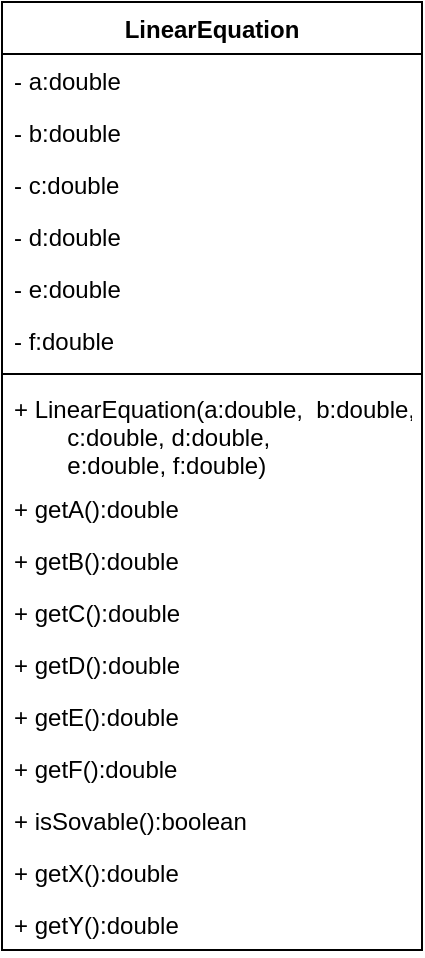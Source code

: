 <mxfile version="13.5.1" type="device"><diagram id="Dc90yUVuDhVa87qzhm9z" name="Page-1"><mxGraphModel dx="446" dy="741" grid="1" gridSize="10" guides="1" tooltips="1" connect="1" arrows="1" fold="1" page="1" pageScale="1" pageWidth="827" pageHeight="1169" math="0" shadow="0"><root><mxCell id="0"/><mxCell id="1" parent="0"/><mxCell id="lkYajzNmAYjHgpvyLF0V-1" value="LinearEquation" style="swimlane;fontStyle=1;align=center;verticalAlign=top;childLayout=stackLayout;horizontal=1;startSize=26;horizontalStack=0;resizeParent=1;resizeParentMax=0;resizeLast=0;collapsible=1;marginBottom=0;" vertex="1" parent="1"><mxGeometry x="10" y="200" width="210" height="474" as="geometry"/></mxCell><mxCell id="lkYajzNmAYjHgpvyLF0V-6" value="- a:double" style="text;strokeColor=none;fillColor=none;align=left;verticalAlign=top;spacingLeft=4;spacingRight=4;overflow=hidden;rotatable=0;points=[[0,0.5],[1,0.5]];portConstraint=eastwest;" vertex="1" parent="lkYajzNmAYjHgpvyLF0V-1"><mxGeometry y="26" width="210" height="26" as="geometry"/></mxCell><mxCell id="lkYajzNmAYjHgpvyLF0V-7" value="- b:double" style="text;strokeColor=none;fillColor=none;align=left;verticalAlign=top;spacingLeft=4;spacingRight=4;overflow=hidden;rotatable=0;points=[[0,0.5],[1,0.5]];portConstraint=eastwest;" vertex="1" parent="lkYajzNmAYjHgpvyLF0V-1"><mxGeometry y="52" width="210" height="26" as="geometry"/></mxCell><mxCell id="lkYajzNmAYjHgpvyLF0V-8" value="- c:double" style="text;strokeColor=none;fillColor=none;align=left;verticalAlign=top;spacingLeft=4;spacingRight=4;overflow=hidden;rotatable=0;points=[[0,0.5],[1,0.5]];portConstraint=eastwest;" vertex="1" parent="lkYajzNmAYjHgpvyLF0V-1"><mxGeometry y="78" width="210" height="26" as="geometry"/></mxCell><mxCell id="lkYajzNmAYjHgpvyLF0V-9" value="- d:double" style="text;strokeColor=none;fillColor=none;align=left;verticalAlign=top;spacingLeft=4;spacingRight=4;overflow=hidden;rotatable=0;points=[[0,0.5],[1,0.5]];portConstraint=eastwest;" vertex="1" parent="lkYajzNmAYjHgpvyLF0V-1"><mxGeometry y="104" width="210" height="26" as="geometry"/></mxCell><mxCell id="lkYajzNmAYjHgpvyLF0V-11" value="- e:double" style="text;strokeColor=none;fillColor=none;align=left;verticalAlign=top;spacingLeft=4;spacingRight=4;overflow=hidden;rotatable=0;points=[[0,0.5],[1,0.5]];portConstraint=eastwest;" vertex="1" parent="lkYajzNmAYjHgpvyLF0V-1"><mxGeometry y="130" width="210" height="26" as="geometry"/></mxCell><mxCell id="lkYajzNmAYjHgpvyLF0V-10" value="- f:double" style="text;strokeColor=none;fillColor=none;align=left;verticalAlign=top;spacingLeft=4;spacingRight=4;overflow=hidden;rotatable=0;points=[[0,0.5],[1,0.5]];portConstraint=eastwest;" vertex="1" parent="lkYajzNmAYjHgpvyLF0V-1"><mxGeometry y="156" width="210" height="26" as="geometry"/></mxCell><mxCell id="lkYajzNmAYjHgpvyLF0V-3" value="" style="line;strokeWidth=1;fillColor=none;align=left;verticalAlign=middle;spacingTop=-1;spacingLeft=3;spacingRight=3;rotatable=0;labelPosition=right;points=[];portConstraint=eastwest;" vertex="1" parent="lkYajzNmAYjHgpvyLF0V-1"><mxGeometry y="182" width="210" height="8" as="geometry"/></mxCell><mxCell id="lkYajzNmAYjHgpvyLF0V-4" value="+ LinearEquation(a:double,  b:double, &#10;        c:double, d:double, &#10;        e:double, f:double)" style="text;strokeColor=none;fillColor=none;align=left;verticalAlign=top;spacingLeft=4;spacingRight=4;overflow=hidden;rotatable=0;points=[[0,0.5],[1,0.5]];portConstraint=eastwest;" vertex="1" parent="lkYajzNmAYjHgpvyLF0V-1"><mxGeometry y="190" width="210" height="50" as="geometry"/></mxCell><mxCell id="lkYajzNmAYjHgpvyLF0V-12" value="+ getA():double" style="text;strokeColor=none;fillColor=none;align=left;verticalAlign=top;spacingLeft=4;spacingRight=4;overflow=hidden;rotatable=0;points=[[0,0.5],[1,0.5]];portConstraint=eastwest;" vertex="1" parent="lkYajzNmAYjHgpvyLF0V-1"><mxGeometry y="240" width="210" height="26" as="geometry"/></mxCell><mxCell id="lkYajzNmAYjHgpvyLF0V-13" value="+ getB():double" style="text;strokeColor=none;fillColor=none;align=left;verticalAlign=top;spacingLeft=4;spacingRight=4;overflow=hidden;rotatable=0;points=[[0,0.5],[1,0.5]];portConstraint=eastwest;" vertex="1" parent="lkYajzNmAYjHgpvyLF0V-1"><mxGeometry y="266" width="210" height="26" as="geometry"/></mxCell><mxCell id="lkYajzNmAYjHgpvyLF0V-14" value="+ getC():double" style="text;strokeColor=none;fillColor=none;align=left;verticalAlign=top;spacingLeft=4;spacingRight=4;overflow=hidden;rotatable=0;points=[[0,0.5],[1,0.5]];portConstraint=eastwest;" vertex="1" parent="lkYajzNmAYjHgpvyLF0V-1"><mxGeometry y="292" width="210" height="26" as="geometry"/></mxCell><mxCell id="lkYajzNmAYjHgpvyLF0V-15" value="+ getD():double" style="text;strokeColor=none;fillColor=none;align=left;verticalAlign=top;spacingLeft=4;spacingRight=4;overflow=hidden;rotatable=0;points=[[0,0.5],[1,0.5]];portConstraint=eastwest;" vertex="1" parent="lkYajzNmAYjHgpvyLF0V-1"><mxGeometry y="318" width="210" height="26" as="geometry"/></mxCell><mxCell id="lkYajzNmAYjHgpvyLF0V-16" value="+ getE():double" style="text;strokeColor=none;fillColor=none;align=left;verticalAlign=top;spacingLeft=4;spacingRight=4;overflow=hidden;rotatable=0;points=[[0,0.5],[1,0.5]];portConstraint=eastwest;" vertex="1" parent="lkYajzNmAYjHgpvyLF0V-1"><mxGeometry y="344" width="210" height="26" as="geometry"/></mxCell><mxCell id="lkYajzNmAYjHgpvyLF0V-17" value="+ getF():double" style="text;strokeColor=none;fillColor=none;align=left;verticalAlign=top;spacingLeft=4;spacingRight=4;overflow=hidden;rotatable=0;points=[[0,0.5],[1,0.5]];portConstraint=eastwest;" vertex="1" parent="lkYajzNmAYjHgpvyLF0V-1"><mxGeometry y="370" width="210" height="26" as="geometry"/></mxCell><mxCell id="lkYajzNmAYjHgpvyLF0V-18" value="+ isSovable():boolean" style="text;strokeColor=none;fillColor=none;align=left;verticalAlign=top;spacingLeft=4;spacingRight=4;overflow=hidden;rotatable=0;points=[[0,0.5],[1,0.5]];portConstraint=eastwest;" vertex="1" parent="lkYajzNmAYjHgpvyLF0V-1"><mxGeometry y="396" width="210" height="26" as="geometry"/></mxCell><mxCell id="lkYajzNmAYjHgpvyLF0V-19" value="+ getX():double" style="text;strokeColor=none;fillColor=none;align=left;verticalAlign=top;spacingLeft=4;spacingRight=4;overflow=hidden;rotatable=0;points=[[0,0.5],[1,0.5]];portConstraint=eastwest;" vertex="1" parent="lkYajzNmAYjHgpvyLF0V-1"><mxGeometry y="422" width="210" height="26" as="geometry"/></mxCell><mxCell id="lkYajzNmAYjHgpvyLF0V-20" value="+ getY():double" style="text;strokeColor=none;fillColor=none;align=left;verticalAlign=top;spacingLeft=4;spacingRight=4;overflow=hidden;rotatable=0;points=[[0,0.5],[1,0.5]];portConstraint=eastwest;" vertex="1" parent="lkYajzNmAYjHgpvyLF0V-1"><mxGeometry y="448" width="210" height="26" as="geometry"/></mxCell></root></mxGraphModel></diagram></mxfile>